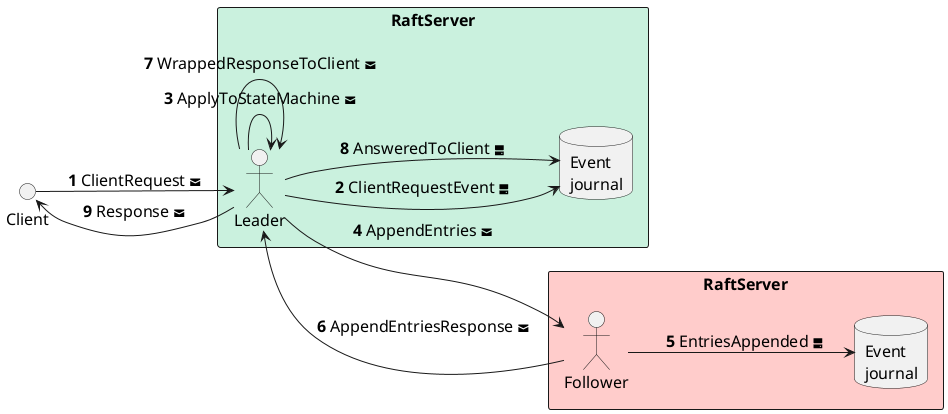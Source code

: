 @startuml logReplication

skinparam componentStyle rectangle
left to right direction

skinparam defaultFontSize 16

circle Client as c

rectangle RaftServer as 2 #CAF1DE {
  database e [
    Event
    journal
  ]
  actor Leader as l
}

rectangle RaftServer as 1 #ffcccb {

  actor Follower as f
    database i [
      Event
      journal
    ]

}

c --> l: **1** ClientRequest <size:15><&envelope-closed></size>
l --> e: **2** ClientRequestEvent <size:15><&hard-drive></size>
l --> l: **3** ApplyToStateMachine <size:15><&envelope-closed></size>
l --> f: **4** AppendEntries <size:15><&envelope-closed></size>
f --> i: **5** EntriesAppended <size:15><&hard-drive></size>
f --> l: **6** AppendEntriesResponse <size:15><&envelope-closed></size>
l --> l: **7** WrappedResponseToClient <size:15><&envelope-closed></size>
l --> e: **8** AnsweredToClient <size:15><&hard-drive></size>
l --> c: **9** Response <size:15><&envelope-closed></size>

@enduml